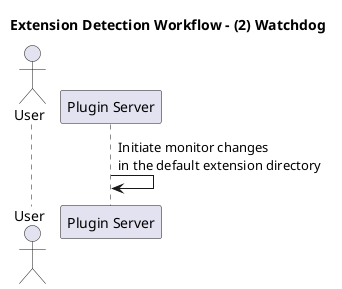 @startuml Extension Detection

title Extension Detection Workflow - (2) Watchdog
skinparam Padding 0
skinparam BoxPadding 0

actor User as usr
participant "Plugin Server" as server

server -> server: Initiate monitor changes \nin the default extension directory

autonumber


